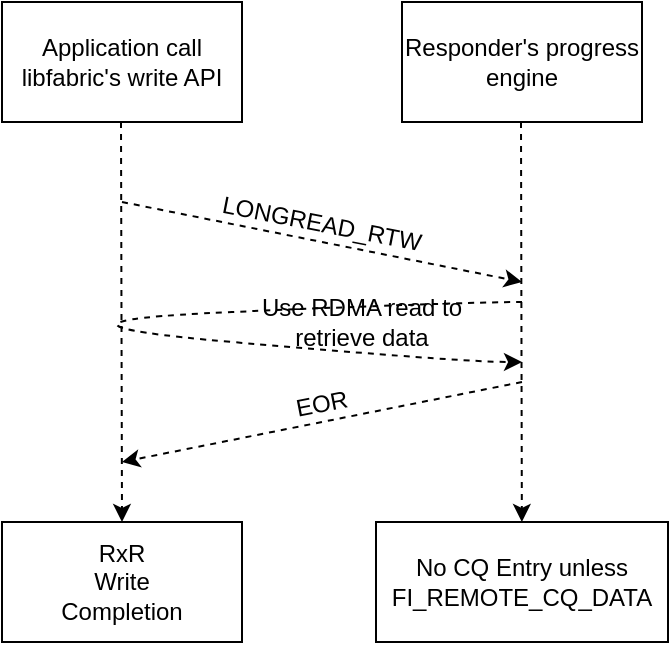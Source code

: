 <mxfile version="12.4.8" type="device"><diagram id="ZDJ_sdb5zI1M9X0xq4Zh" name="Page-1"><mxGraphModel dx="1426" dy="718" grid="1" gridSize="10" guides="1" tooltips="1" connect="1" arrows="1" fold="1" page="1" pageScale="1" pageWidth="850" pageHeight="1100" math="0" shadow="0"><root><mxCell id="0"/><mxCell id="1" parent="0"/><mxCell id="hM9hUbB8x_-XiU8bxfhU-2" value="Application call libfabric's write API" style="rounded=0;whiteSpace=wrap;html=1;" parent="1" vertex="1"><mxGeometry x="20" y="20" width="120" height="60" as="geometry"/></mxCell><mxCell id="hM9hUbB8x_-XiU8bxfhU-3" value="Responder's progress engine" style="rounded=0;whiteSpace=wrap;html=1;" parent="1" vertex="1"><mxGeometry x="220" y="20" width="120" height="60" as="geometry"/></mxCell><mxCell id="hM9hUbB8x_-XiU8bxfhU-6" value="" style="endArrow=classic;html=1;dashed=1;entryX=0.5;entryY=0;entryDx=0;entryDy=0;" parent="1" target="hM9hUbB8x_-XiU8bxfhU-9" edge="1"><mxGeometry width="50" height="50" relative="1" as="geometry"><mxPoint x="79.5" y="80" as="sourcePoint"/><mxPoint x="80" y="250" as="targetPoint"/></mxGeometry></mxCell><mxCell id="hM9hUbB8x_-XiU8bxfhU-7" value="" style="endArrow=classic;html=1;dashed=1;" parent="1" target="hM9hUbB8x_-XiU8bxfhU-10" edge="1"><mxGeometry width="50" height="50" relative="1" as="geometry"><mxPoint x="279.5" y="80" as="sourcePoint"/><mxPoint x="280" y="259" as="targetPoint"/></mxGeometry></mxCell><mxCell id="hM9hUbB8x_-XiU8bxfhU-8" value="" style="endArrow=classic;html=1;dashed=1;" parent="1" edge="1"><mxGeometry width="50" height="50" relative="1" as="geometry"><mxPoint x="80" y="120" as="sourcePoint"/><mxPoint x="280" y="160" as="targetPoint"/></mxGeometry></mxCell><mxCell id="hM9hUbB8x_-XiU8bxfhU-9" value="RxR&lt;br&gt;Write&lt;br&gt;Completion" style="rounded=0;whiteSpace=wrap;html=1;" parent="1" vertex="1"><mxGeometry x="20" y="280" width="120" height="60" as="geometry"/></mxCell><mxCell id="hM9hUbB8x_-XiU8bxfhU-10" value="No CQ Entry unless&lt;br&gt;FI_REMOTE_CQ_DATA" style="rounded=0;whiteSpace=wrap;html=1;" parent="1" vertex="1"><mxGeometry x="207" y="280" width="146" height="60" as="geometry"/></mxCell><mxCell id="hM9hUbB8x_-XiU8bxfhU-14" value="LONGREAD_RTW" style="text;html=1;strokeColor=none;fillColor=none;align=center;verticalAlign=middle;whiteSpace=wrap;rounded=0;rotation=11;" parent="1" vertex="1"><mxGeometry x="160" y="121" width="40" height="20" as="geometry"/></mxCell><mxCell id="hM9hUbB8x_-XiU8bxfhU-34" value="Use RDMA read to retrieve data" style="text;html=1;strokeColor=none;fillColor=none;align=center;verticalAlign=middle;whiteSpace=wrap;rounded=0;" parent="1" vertex="1"><mxGeometry x="130" y="170" width="140" height="20" as="geometry"/></mxCell><mxCell id="hM9hUbB8x_-XiU8bxfhU-43" value="" style="endArrow=classic;html=1;dashed=1;" parent="1" edge="1"><mxGeometry width="50" height="50" relative="1" as="geometry"><mxPoint x="280" y="210" as="sourcePoint"/><mxPoint x="80" y="250" as="targetPoint"/></mxGeometry></mxCell><mxCell id="hM9hUbB8x_-XiU8bxfhU-44" value="EOR" style="text;html=1;strokeColor=none;fillColor=none;align=center;verticalAlign=middle;whiteSpace=wrap;rounded=0;rotation=349;" parent="1" vertex="1"><mxGeometry x="160" y="211" width="40" height="20" as="geometry"/></mxCell><mxCell id="ZnZkasoDfOC7YTP0fwoL-2" value="" style="curved=1;endArrow=classic;html=1;dashed=1;" parent="1" edge="1"><mxGeometry width="50" height="50" relative="1" as="geometry"><mxPoint x="280" y="170" as="sourcePoint"/><mxPoint x="280" y="200" as="targetPoint"/><Array as="points"><mxPoint x="250" y="170"/><mxPoint x="20" y="180"/><mxPoint x="250" y="200"/></Array></mxGeometry></mxCell></root></mxGraphModel></diagram></mxfile>